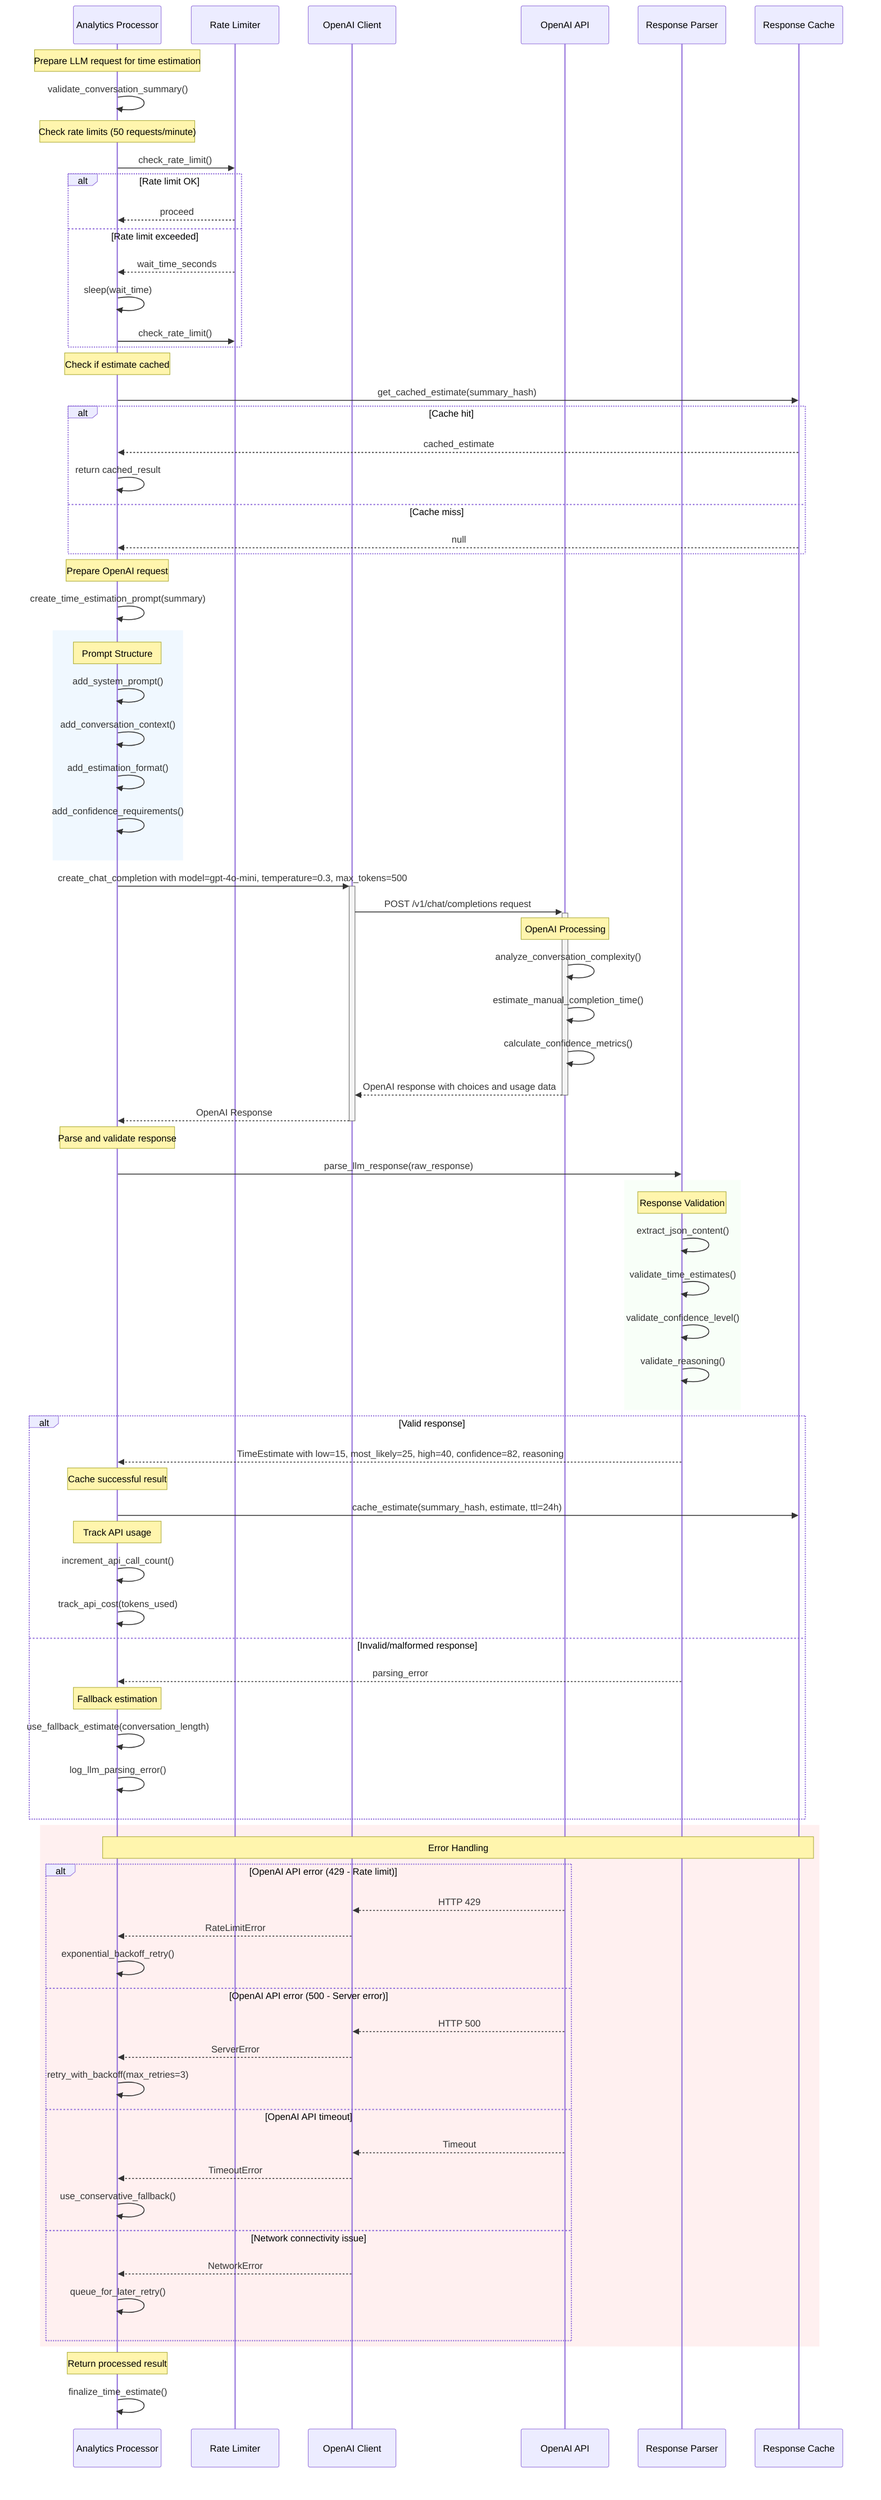 sequenceDiagram
    participant P as Analytics Processor
    participant RATE as Rate Limiter
    participant CLIENT as OpenAI Client
    participant API as OpenAI API
    participant PARSER as Response Parser
    participant CACHE as Response Cache

    Note over P: Prepare LLM request for time estimation

    P->>P: validate_conversation_summary()

    Note over P: Check rate limits (50 requests/minute)
    P->>RATE: check_rate_limit()

    alt Rate limit OK
        RATE-->>P: proceed
    else Rate limit exceeded
        RATE-->>P: wait_time_seconds
        P->>P: sleep(wait_time)
        P->>RATE: check_rate_limit()
    end

    Note over P: Check if estimate cached
    P->>CACHE: get_cached_estimate(summary_hash)

    alt Cache hit
        CACHE-->>P: cached_estimate
        P->>P: return cached_result
    else Cache miss
        CACHE-->>P: null
    end

    Note over P: Prepare OpenAI request
    P->>P: create_time_estimation_prompt(summary)

    rect rgb(240, 248, 255)
        Note over P: Prompt Structure
        P->>P: add_system_prompt()
        P->>P: add_conversation_context()
        P->>P: add_estimation_format()
        P->>P: add_confidence_requirements()
    end

    P->>+CLIENT: create_chat_completion with model=gpt-4o-mini, temperature=0.3, max_tokens=500

    CLIENT->>+API: POST /v1/chat/completions request

    Note over API: OpenAI Processing
    API->>API: analyze_conversation_complexity()
    API->>API: estimate_manual_completion_time()
    API->>API: calculate_confidence_metrics()

    API-->>-CLIENT: OpenAI response with choices and usage data

    CLIENT-->>-P: OpenAI Response

    Note over P: Parse and validate response
    P->>PARSER: parse_llm_response(raw_response)

    rect rgb(248, 255, 248)
        Note over PARSER: Response Validation
        PARSER->>PARSER: extract_json_content()
        PARSER->>PARSER: validate_time_estimates()
        PARSER->>PARSER: validate_confidence_level()
        PARSER->>PARSER: validate_reasoning()
    end

    alt Valid response
        PARSER-->>P: TimeEstimate with low=15, most_likely=25, high=40, confidence=82, reasoning

        Note over P: Cache successful result
        P->>CACHE: cache_estimate(summary_hash, estimate, ttl=24h)

        Note over P: Track API usage
        P->>P: increment_api_call_count()
        P->>P: track_api_cost(tokens_used)

    else Invalid/malformed response
        PARSER-->>P: parsing_error

        Note over P: Fallback estimation
        P->>P: use_fallback_estimate(conversation_length)
        P->>P: log_llm_parsing_error()
    end

    rect rgb(255, 240, 240)
        Note over P,CACHE: Error Handling
        alt OpenAI API error (429 - Rate limit)
            API-->>CLIENT: HTTP 429
            CLIENT-->>P: RateLimitError
            P->>P: exponential_backoff_retry()

        else OpenAI API error (500 - Server error)
            API-->>CLIENT: HTTP 500
            CLIENT-->>P: ServerError
            P->>P: retry_with_backoff(max_retries=3)

        else OpenAI API timeout
            API-->>CLIENT: Timeout
            CLIENT-->>P: TimeoutError
            P->>P: use_conservative_fallback()

        else Network connectivity issue
            CLIENT-->>P: NetworkError
            P->>P: queue_for_later_retry()
        end
    end

    Note over P: Return processed result
    P->>P: finalize_time_estimate()